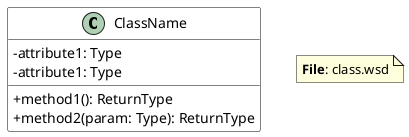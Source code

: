@startuml "Class Diagram"

skinparam classAttributeIconSize 0
skinparam class {
    BackgroundColor White
    ArrowColor Black
    BorderColor Black
}

class ClassName {
    - attribute1: Type
    - attribute1: Type
    + method1(): ReturnType
    + method2(param: Type): ReturnType
}

note as N1
<b>File</b>: class.wsd
end note

@enduml
